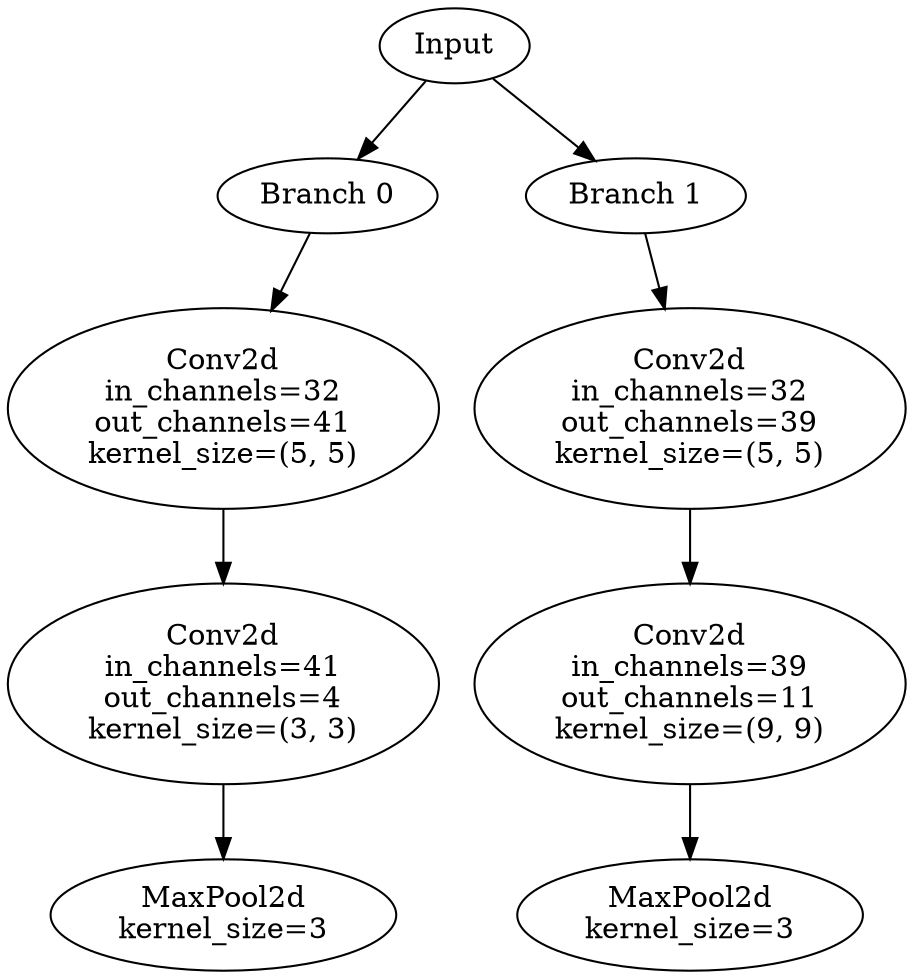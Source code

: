 // Inception Module - Coral 85
digraph {
	Input [label=Input]
	Branch_0 [label="Branch 0"]
	Input -> Branch_0
	Branch_0_Layer_0 [label="Conv2d
in_channels=32
out_channels=41
kernel_size=(5, 5)"]
	Branch_0 -> Branch_0_Layer_0
	Branch_0_Layer_1 [label="Conv2d
in_channels=41
out_channels=4
kernel_size=(3, 3)"]
	Branch_0_Layer_0 -> Branch_0_Layer_1
	Branch_0_Layer_2 [label="MaxPool2d
kernel_size=3"]
	Branch_0_Layer_1 -> Branch_0_Layer_2
	Branch_1 [label="Branch 1"]
	Input -> Branch_1
	Branch_1_Layer_0 [label="Conv2d
in_channels=32
out_channels=39
kernel_size=(5, 5)"]
	Branch_1 -> Branch_1_Layer_0
	Branch_1_Layer_1 [label="Conv2d
in_channels=39
out_channels=11
kernel_size=(9, 9)"]
	Branch_1_Layer_0 -> Branch_1_Layer_1
	Branch_1_Layer_2 [label="MaxPool2d
kernel_size=3"]
	Branch_1_Layer_1 -> Branch_1_Layer_2
}

